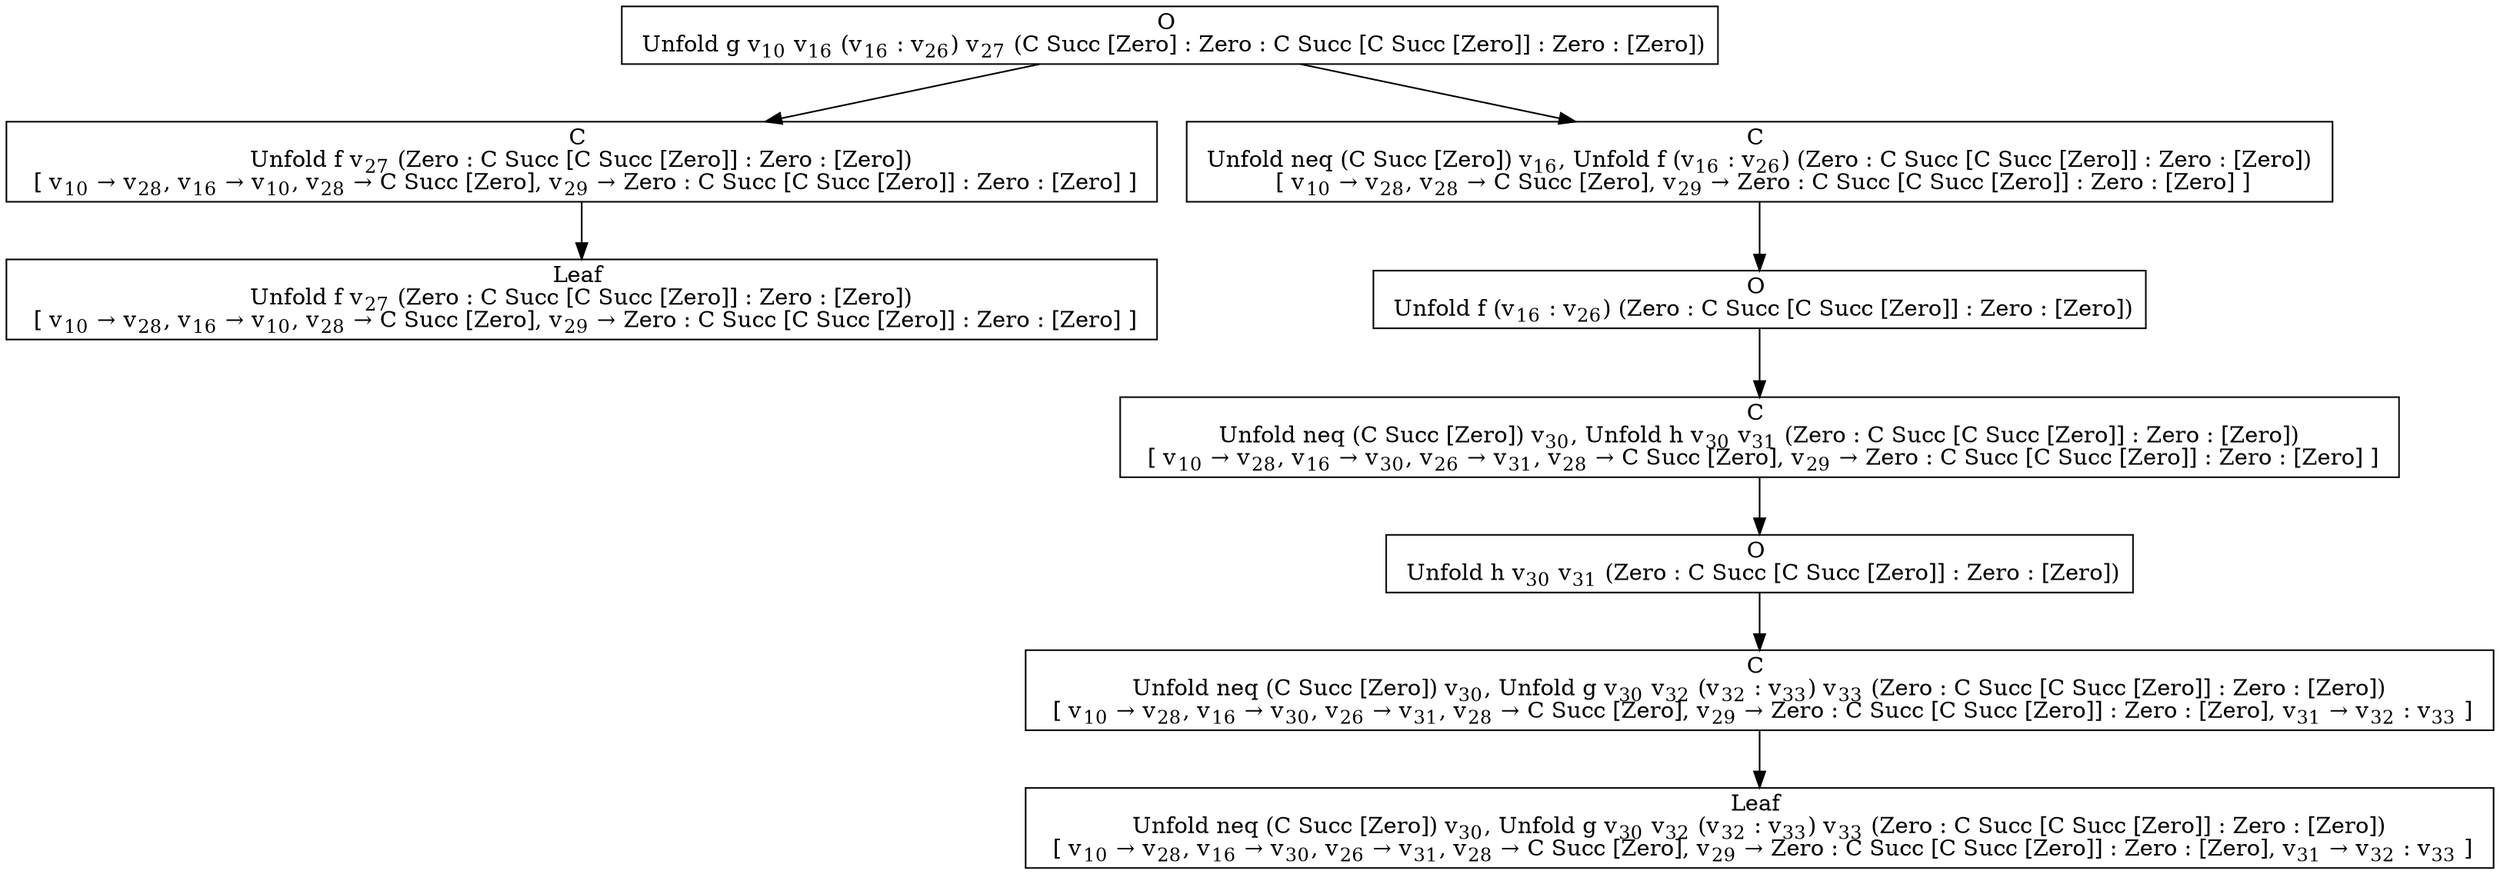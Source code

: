 digraph {
    graph [rankdir=TB
          ,bgcolor=transparent];
    node [shape=box
         ,fillcolor=white
         ,style=filled];
    0 [label=<O <BR/> Unfold g v<SUB>10</SUB> v<SUB>16</SUB> (v<SUB>16</SUB> : v<SUB>26</SUB>) v<SUB>27</SUB> (C Succ [Zero] : Zero : C Succ [C Succ [Zero]] : Zero : [Zero])>];
    1 [label=<C <BR/> Unfold f v<SUB>27</SUB> (Zero : C Succ [C Succ [Zero]] : Zero : [Zero]) <BR/>  [ v<SUB>10</SUB> &rarr; v<SUB>28</SUB>, v<SUB>16</SUB> &rarr; v<SUB>10</SUB>, v<SUB>28</SUB> &rarr; C Succ [Zero], v<SUB>29</SUB> &rarr; Zero : C Succ [C Succ [Zero]] : Zero : [Zero] ] >];
    2 [label=<C <BR/> Unfold neq (C Succ [Zero]) v<SUB>16</SUB>, Unfold f (v<SUB>16</SUB> : v<SUB>26</SUB>) (Zero : C Succ [C Succ [Zero]] : Zero : [Zero]) <BR/>  [ v<SUB>10</SUB> &rarr; v<SUB>28</SUB>, v<SUB>28</SUB> &rarr; C Succ [Zero], v<SUB>29</SUB> &rarr; Zero : C Succ [C Succ [Zero]] : Zero : [Zero] ] >];
    3 [label=<Leaf <BR/> Unfold f v<SUB>27</SUB> (Zero : C Succ [C Succ [Zero]] : Zero : [Zero]) <BR/>  [ v<SUB>10</SUB> &rarr; v<SUB>28</SUB>, v<SUB>16</SUB> &rarr; v<SUB>10</SUB>, v<SUB>28</SUB> &rarr; C Succ [Zero], v<SUB>29</SUB> &rarr; Zero : C Succ [C Succ [Zero]] : Zero : [Zero] ] >];
    4 [label=<O <BR/> Unfold f (v<SUB>16</SUB> : v<SUB>26</SUB>) (Zero : C Succ [C Succ [Zero]] : Zero : [Zero])>];
    5 [label=<C <BR/> Unfold neq (C Succ [Zero]) v<SUB>30</SUB>, Unfold h v<SUB>30</SUB> v<SUB>31</SUB> (Zero : C Succ [C Succ [Zero]] : Zero : [Zero]) <BR/>  [ v<SUB>10</SUB> &rarr; v<SUB>28</SUB>, v<SUB>16</SUB> &rarr; v<SUB>30</SUB>, v<SUB>26</SUB> &rarr; v<SUB>31</SUB>, v<SUB>28</SUB> &rarr; C Succ [Zero], v<SUB>29</SUB> &rarr; Zero : C Succ [C Succ [Zero]] : Zero : [Zero] ] >];
    6 [label=<O <BR/> Unfold h v<SUB>30</SUB> v<SUB>31</SUB> (Zero : C Succ [C Succ [Zero]] : Zero : [Zero])>];
    7 [label=<C <BR/> Unfold neq (C Succ [Zero]) v<SUB>30</SUB>, Unfold g v<SUB>30</SUB> v<SUB>32</SUB> (v<SUB>32</SUB> : v<SUB>33</SUB>) v<SUB>33</SUB> (Zero : C Succ [C Succ [Zero]] : Zero : [Zero]) <BR/>  [ v<SUB>10</SUB> &rarr; v<SUB>28</SUB>, v<SUB>16</SUB> &rarr; v<SUB>30</SUB>, v<SUB>26</SUB> &rarr; v<SUB>31</SUB>, v<SUB>28</SUB> &rarr; C Succ [Zero], v<SUB>29</SUB> &rarr; Zero : C Succ [C Succ [Zero]] : Zero : [Zero], v<SUB>31</SUB> &rarr; v<SUB>32</SUB> : v<SUB>33</SUB> ] >];
    8 [label=<Leaf <BR/> Unfold neq (C Succ [Zero]) v<SUB>30</SUB>, Unfold g v<SUB>30</SUB> v<SUB>32</SUB> (v<SUB>32</SUB> : v<SUB>33</SUB>) v<SUB>33</SUB> (Zero : C Succ [C Succ [Zero]] : Zero : [Zero]) <BR/>  [ v<SUB>10</SUB> &rarr; v<SUB>28</SUB>, v<SUB>16</SUB> &rarr; v<SUB>30</SUB>, v<SUB>26</SUB> &rarr; v<SUB>31</SUB>, v<SUB>28</SUB> &rarr; C Succ [Zero], v<SUB>29</SUB> &rarr; Zero : C Succ [C Succ [Zero]] : Zero : [Zero], v<SUB>31</SUB> &rarr; v<SUB>32</SUB> : v<SUB>33</SUB> ] >];
    0 -> 1 [label=""];
    0 -> 2 [label=""];
    1 -> 3 [label=""];
    2 -> 4 [label=""];
    4 -> 5 [label=""];
    5 -> 6 [label=""];
    6 -> 7 [label=""];
    7 -> 8 [label=""];
}